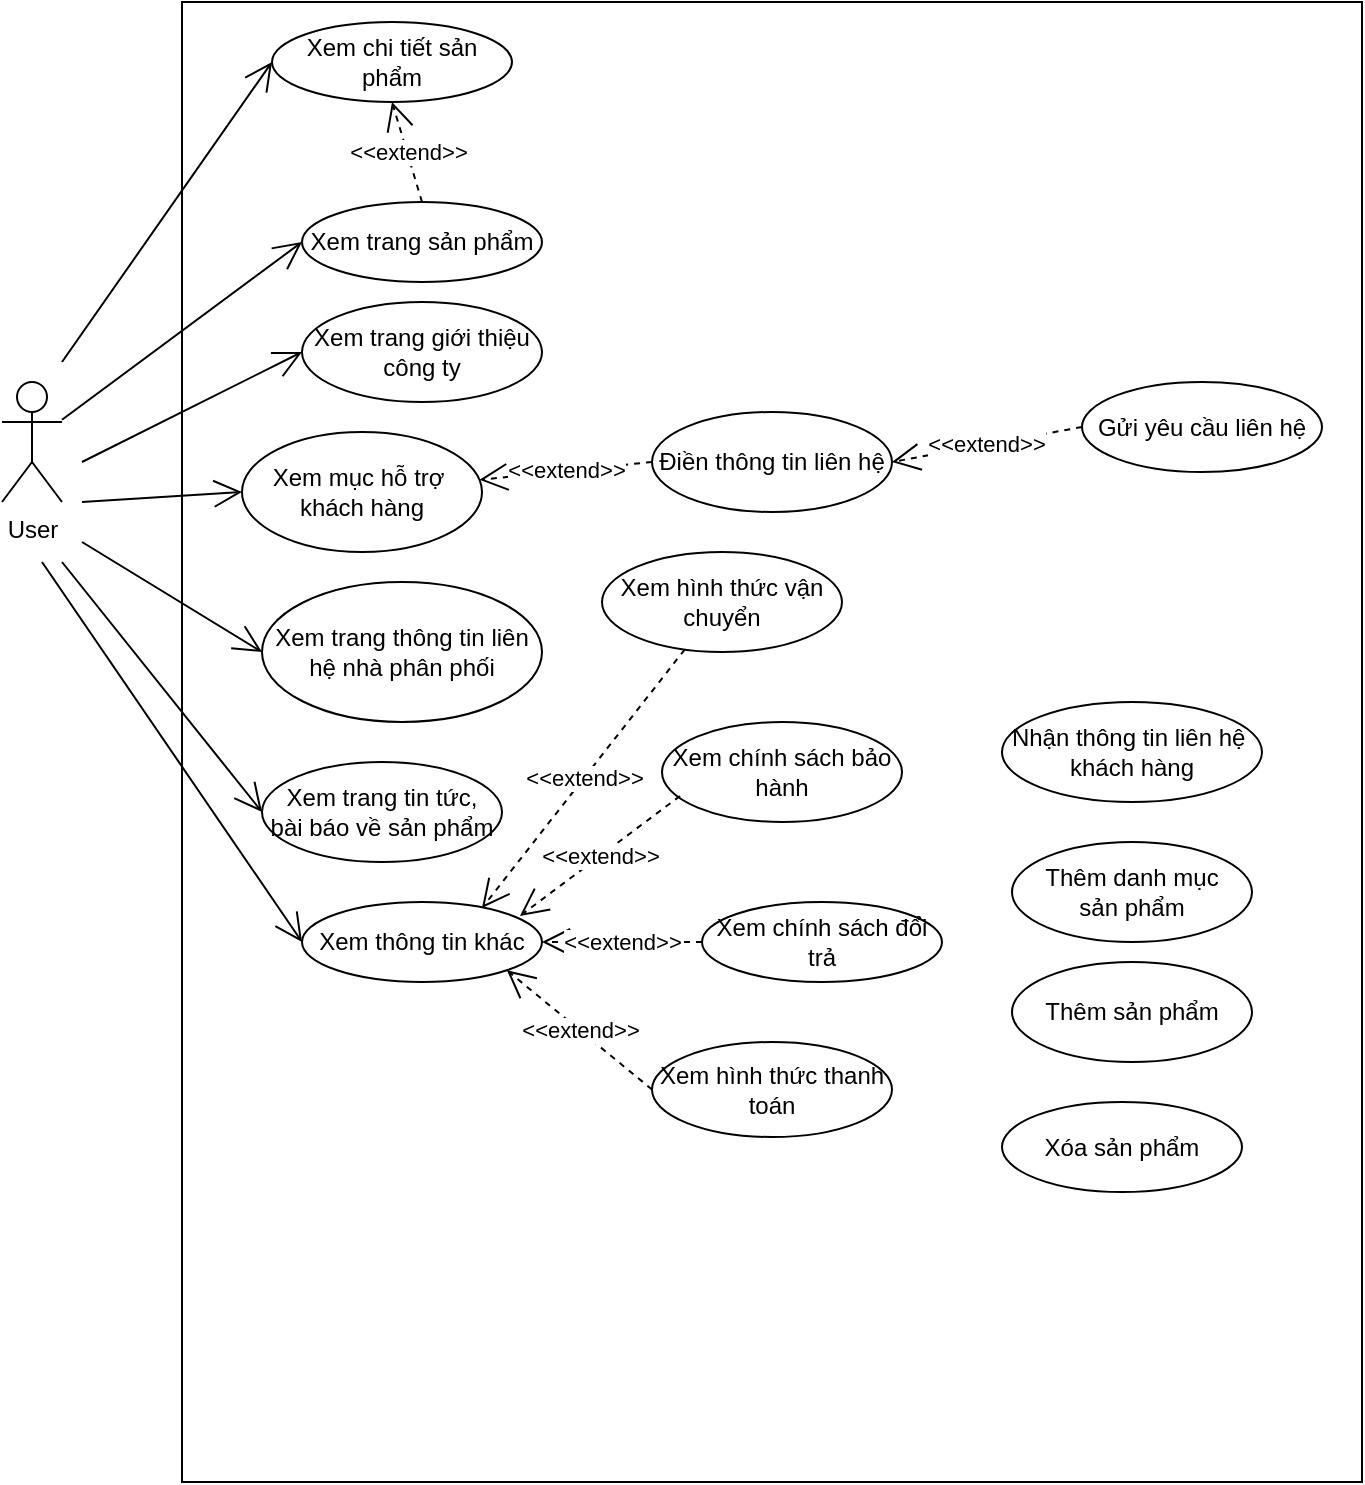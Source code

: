 <mxfile version="13.8.9-1" type="github">
  <diagram id="b3vTMYLCP9W2PtNbt77q" name="Page-1">
    <mxGraphModel dx="1036" dy="462" grid="1" gridSize="10" guides="1" tooltips="1" connect="1" arrows="1" fold="1" page="1" pageScale="1" pageWidth="850" pageHeight="1100" math="0" shadow="0">
      <root>
        <mxCell id="0" />
        <mxCell id="1" parent="0" />
        <mxCell id="oC1xKJbHEb12oKd4C-OS-1" value="User&lt;br&gt;" style="shape=umlActor;verticalLabelPosition=bottom;verticalAlign=top;html=1;outlineConnect=0;" vertex="1" parent="1">
          <mxGeometry x="60" y="230" width="30" height="60" as="geometry" />
        </mxCell>
        <mxCell id="oC1xKJbHEb12oKd4C-OS-2" value="" style="rounded=0;whiteSpace=wrap;html=1;" vertex="1" parent="1">
          <mxGeometry x="150" y="40" width="590" height="740" as="geometry" />
        </mxCell>
        <mxCell id="oC1xKJbHEb12oKd4C-OS-4" value="Xem chi tiết sản phẩm" style="ellipse;whiteSpace=wrap;html=1;" vertex="1" parent="1">
          <mxGeometry x="195" y="50" width="120" height="40" as="geometry" />
        </mxCell>
        <mxCell id="oC1xKJbHEb12oKd4C-OS-5" value="Xem trang sản phẩm" style="ellipse;whiteSpace=wrap;html=1;" vertex="1" parent="1">
          <mxGeometry x="210" y="140" width="120" height="40" as="geometry" />
        </mxCell>
        <mxCell id="oC1xKJbHEb12oKd4C-OS-7" value="Xem trang tin tức, &lt;br&gt;bài báo về sản phẩm" style="ellipse;whiteSpace=wrap;html=1;" vertex="1" parent="1">
          <mxGeometry x="190" y="420" width="120" height="50" as="geometry" />
        </mxCell>
        <mxCell id="oC1xKJbHEb12oKd4C-OS-8" value="Xem trang thông tin liên hệ nhà phân phối" style="ellipse;whiteSpace=wrap;html=1;" vertex="1" parent="1">
          <mxGeometry x="190" y="330" width="140" height="70" as="geometry" />
        </mxCell>
        <mxCell id="oC1xKJbHEb12oKd4C-OS-9" value="Điền thông tin liên hệ" style="ellipse;whiteSpace=wrap;html=1;" vertex="1" parent="1">
          <mxGeometry x="385" y="245" width="120" height="50" as="geometry" />
        </mxCell>
        <mxCell id="oC1xKJbHEb12oKd4C-OS-10" value="Gửi yêu cầu liên hệ" style="ellipse;whiteSpace=wrap;html=1;" vertex="1" parent="1">
          <mxGeometry x="600" y="230" width="120" height="45" as="geometry" />
        </mxCell>
        <mxCell id="oC1xKJbHEb12oKd4C-OS-11" value="Xem mục hỗ trợ&amp;nbsp;&lt;br&gt;khách hàng" style="ellipse;whiteSpace=wrap;html=1;" vertex="1" parent="1">
          <mxGeometry x="180" y="255" width="120" height="60" as="geometry" />
        </mxCell>
        <mxCell id="oC1xKJbHEb12oKd4C-OS-12" value="Xem hình thức thanh toán" style="ellipse;whiteSpace=wrap;html=1;" vertex="1" parent="1">
          <mxGeometry x="385" y="560" width="120" height="47.5" as="geometry" />
        </mxCell>
        <mxCell id="oC1xKJbHEb12oKd4C-OS-13" value="Xem hình thức vận chuyển" style="ellipse;whiteSpace=wrap;html=1;" vertex="1" parent="1">
          <mxGeometry x="360" y="315" width="120" height="50" as="geometry" />
        </mxCell>
        <mxCell id="oC1xKJbHEb12oKd4C-OS-14" value="Xem chính sách bảo hành" style="ellipse;whiteSpace=wrap;html=1;" vertex="1" parent="1">
          <mxGeometry x="390" y="400" width="120" height="50" as="geometry" />
        </mxCell>
        <mxCell id="oC1xKJbHEb12oKd4C-OS-15" value="Xem chính sách đổi trả" style="ellipse;whiteSpace=wrap;html=1;" vertex="1" parent="1">
          <mxGeometry x="410" y="490" width="120" height="40" as="geometry" />
        </mxCell>
        <mxCell id="oC1xKJbHEb12oKd4C-OS-22" value="Thêm sản phẩm" style="ellipse;whiteSpace=wrap;html=1;" vertex="1" parent="1">
          <mxGeometry x="565" y="520" width="120" height="50" as="geometry" />
        </mxCell>
        <mxCell id="oC1xKJbHEb12oKd4C-OS-23" value="Nhận thông tin liên hệ&amp;nbsp;&lt;br&gt;khách hàng" style="ellipse;whiteSpace=wrap;html=1;" vertex="1" parent="1">
          <mxGeometry x="560" y="390" width="130" height="50" as="geometry" />
        </mxCell>
        <mxCell id="oC1xKJbHEb12oKd4C-OS-24" value="Thêm danh mục &lt;br&gt;sản phẩm" style="ellipse;whiteSpace=wrap;html=1;" vertex="1" parent="1">
          <mxGeometry x="565" y="460" width="120" height="50" as="geometry" />
        </mxCell>
        <mxCell id="oC1xKJbHEb12oKd4C-OS-25" value="Xem thông tin khác" style="ellipse;whiteSpace=wrap;html=1;" vertex="1" parent="1">
          <mxGeometry x="210" y="490" width="120" height="40" as="geometry" />
        </mxCell>
        <mxCell id="oC1xKJbHEb12oKd4C-OS-26" value="Xóa sản phẩm" style="ellipse;whiteSpace=wrap;html=1;" vertex="1" parent="1">
          <mxGeometry x="560" y="590" width="120" height="45" as="geometry" />
        </mxCell>
        <mxCell id="oC1xKJbHEb12oKd4C-OS-43" value="&amp;lt;&amp;lt;extend&amp;gt;&amp;gt;" style="endArrow=open;endSize=12;dashed=1;html=1;exitX=0;exitY=0.5;exitDx=0;exitDy=0;" edge="1" parent="1" source="oC1xKJbHEb12oKd4C-OS-9" target="oC1xKJbHEb12oKd4C-OS-11">
          <mxGeometry width="160" relative="1" as="geometry">
            <mxPoint x="160" y="469" as="sourcePoint" />
            <mxPoint x="460" y="450" as="targetPoint" />
          </mxGeometry>
        </mxCell>
        <mxCell id="oC1xKJbHEb12oKd4C-OS-45" value="&amp;lt;&amp;lt;extend&amp;gt;&amp;gt;" style="endArrow=open;endSize=12;dashed=1;html=1;exitX=0;exitY=0.5;exitDx=0;exitDy=0;entryX=1;entryY=0.5;entryDx=0;entryDy=0;" edge="1" parent="1" source="oC1xKJbHEb12oKd4C-OS-10" target="oC1xKJbHEb12oKd4C-OS-9">
          <mxGeometry width="160" relative="1" as="geometry">
            <mxPoint x="400" y="465" as="sourcePoint" />
            <mxPoint x="309.867" y="461.996" as="targetPoint" />
          </mxGeometry>
        </mxCell>
        <mxCell id="oC1xKJbHEb12oKd4C-OS-46" style="edgeStyle=orthogonalEdgeStyle;rounded=0;orthogonalLoop=1;jettySize=auto;html=1;exitX=0.5;exitY=1;exitDx=0;exitDy=0;" edge="1" parent="1" source="oC1xKJbHEb12oKd4C-OS-15" target="oC1xKJbHEb12oKd4C-OS-15">
          <mxGeometry relative="1" as="geometry" />
        </mxCell>
        <mxCell id="oC1xKJbHEb12oKd4C-OS-6" value="Xem trang giới thiệu công ty" style="ellipse;whiteSpace=wrap;html=1;" vertex="1" parent="1">
          <mxGeometry x="210" y="190" width="120" height="50" as="geometry" />
        </mxCell>
        <mxCell id="oC1xKJbHEb12oKd4C-OS-49" value="&amp;lt;&amp;lt;extend&amp;gt;&amp;gt;" style="endArrow=open;endSize=12;dashed=1;html=1;exitX=0.5;exitY=0;exitDx=0;exitDy=0;entryX=0.5;entryY=1;entryDx=0;entryDy=0;" edge="1" parent="1" source="oC1xKJbHEb12oKd4C-OS-5" target="oC1xKJbHEb12oKd4C-OS-4">
          <mxGeometry width="160" relative="1" as="geometry">
            <mxPoint x="560" y="232.5" as="sourcePoint" />
            <mxPoint x="530" y="325" as="targetPoint" />
          </mxGeometry>
        </mxCell>
        <mxCell id="oC1xKJbHEb12oKd4C-OS-50" value="" style="endArrow=open;endFill=1;endSize=12;html=1;entryX=0;entryY=0.5;entryDx=0;entryDy=0;" edge="1" parent="1" target="oC1xKJbHEb12oKd4C-OS-4">
          <mxGeometry width="160" relative="1" as="geometry">
            <mxPoint x="90" y="220" as="sourcePoint" />
            <mxPoint x="220" y="140" as="targetPoint" />
          </mxGeometry>
        </mxCell>
        <mxCell id="oC1xKJbHEb12oKd4C-OS-51" value="" style="endArrow=open;endFill=1;endSize=12;html=1;entryX=0;entryY=0.5;entryDx=0;entryDy=0;" edge="1" parent="1" source="oC1xKJbHEb12oKd4C-OS-1" target="oC1xKJbHEb12oKd4C-OS-5">
          <mxGeometry width="160" relative="1" as="geometry">
            <mxPoint x="100" y="230" as="sourcePoint" />
            <mxPoint x="205" y="80" as="targetPoint" />
          </mxGeometry>
        </mxCell>
        <mxCell id="oC1xKJbHEb12oKd4C-OS-52" value="" style="endArrow=open;endFill=1;endSize=12;html=1;entryX=0;entryY=0.5;entryDx=0;entryDy=0;" edge="1" parent="1" target="oC1xKJbHEb12oKd4C-OS-6">
          <mxGeometry width="160" relative="1" as="geometry">
            <mxPoint x="100" y="270" as="sourcePoint" />
            <mxPoint x="220" y="170" as="targetPoint" />
          </mxGeometry>
        </mxCell>
        <mxCell id="oC1xKJbHEb12oKd4C-OS-53" value="" style="endArrow=open;endFill=1;endSize=12;html=1;entryX=0;entryY=0.5;entryDx=0;entryDy=0;" edge="1" parent="1" target="oC1xKJbHEb12oKd4C-OS-11">
          <mxGeometry width="160" relative="1" as="geometry">
            <mxPoint x="100" y="290" as="sourcePoint" />
            <mxPoint x="220" y="225" as="targetPoint" />
          </mxGeometry>
        </mxCell>
        <mxCell id="oC1xKJbHEb12oKd4C-OS-54" value="" style="endArrow=open;endFill=1;endSize=12;html=1;entryX=0;entryY=0.5;entryDx=0;entryDy=0;" edge="1" parent="1" target="oC1xKJbHEb12oKd4C-OS-8">
          <mxGeometry width="160" relative="1" as="geometry">
            <mxPoint x="100" y="310" as="sourcePoint" />
            <mxPoint x="190" y="295" as="targetPoint" />
          </mxGeometry>
        </mxCell>
        <mxCell id="oC1xKJbHEb12oKd4C-OS-55" value="" style="endArrow=open;endFill=1;endSize=12;html=1;entryX=0;entryY=0.5;entryDx=0;entryDy=0;" edge="1" parent="1" target="oC1xKJbHEb12oKd4C-OS-7">
          <mxGeometry width="160" relative="1" as="geometry">
            <mxPoint x="90" y="320" as="sourcePoint" />
            <mxPoint x="195" y="375" as="targetPoint" />
          </mxGeometry>
        </mxCell>
        <mxCell id="oC1xKJbHEb12oKd4C-OS-56" value="" style="endArrow=open;endFill=1;endSize=12;html=1;entryX=0;entryY=0.5;entryDx=0;entryDy=0;" edge="1" parent="1" target="oC1xKJbHEb12oKd4C-OS-25">
          <mxGeometry width="160" relative="1" as="geometry">
            <mxPoint x="80" y="320" as="sourcePoint" />
            <mxPoint x="200" y="455" as="targetPoint" />
          </mxGeometry>
        </mxCell>
        <mxCell id="oC1xKJbHEb12oKd4C-OS-57" value="&amp;lt;&amp;lt;extend&amp;gt;&amp;gt;" style="endArrow=open;endSize=12;dashed=1;html=1;entryX=0.75;entryY=0.075;entryDx=0;entryDy=0;entryPerimeter=0;" edge="1" parent="1" source="oC1xKJbHEb12oKd4C-OS-13" target="oC1xKJbHEb12oKd4C-OS-25">
          <mxGeometry width="160" relative="1" as="geometry">
            <mxPoint x="420" y="346.25" as="sourcePoint" />
            <mxPoint x="325" y="363.75" as="targetPoint" />
          </mxGeometry>
        </mxCell>
        <mxCell id="oC1xKJbHEb12oKd4C-OS-58" value="&amp;lt;&amp;lt;extend&amp;gt;&amp;gt;" style="endArrow=open;endSize=12;dashed=1;html=1;entryX=0.908;entryY=0.175;entryDx=0;entryDy=0;entryPerimeter=0;exitX=0.075;exitY=0.74;exitDx=0;exitDy=0;exitPerimeter=0;" edge="1" parent="1" source="oC1xKJbHEb12oKd4C-OS-14" target="oC1xKJbHEb12oKd4C-OS-25">
          <mxGeometry width="160" relative="1" as="geometry">
            <mxPoint x="411.362" y="373.763" as="sourcePoint" />
            <mxPoint x="310" y="503" as="targetPoint" />
          </mxGeometry>
        </mxCell>
        <mxCell id="oC1xKJbHEb12oKd4C-OS-59" value="&amp;lt;&amp;lt;extend&amp;gt;&amp;gt;" style="endArrow=open;endSize=12;dashed=1;html=1;exitX=0;exitY=0.5;exitDx=0;exitDy=0;entryX=1;entryY=0.5;entryDx=0;entryDy=0;" edge="1" parent="1" source="oC1xKJbHEb12oKd4C-OS-15" target="oC1xKJbHEb12oKd4C-OS-25">
          <mxGeometry width="160" relative="1" as="geometry">
            <mxPoint x="421.362" y="383.763" as="sourcePoint" />
            <mxPoint x="340" y="513" as="targetPoint" />
          </mxGeometry>
        </mxCell>
        <mxCell id="oC1xKJbHEb12oKd4C-OS-60" value="&amp;lt;&amp;lt;extend&amp;gt;&amp;gt;" style="endArrow=open;endSize=12;dashed=1;html=1;entryX=1;entryY=1;entryDx=0;entryDy=0;exitX=0;exitY=0.5;exitDx=0;exitDy=0;" edge="1" parent="1" source="oC1xKJbHEb12oKd4C-OS-12" target="oC1xKJbHEb12oKd4C-OS-25">
          <mxGeometry width="160" relative="1" as="geometry">
            <mxPoint x="431.362" y="393.763" as="sourcePoint" />
            <mxPoint x="330" y="523" as="targetPoint" />
          </mxGeometry>
        </mxCell>
      </root>
    </mxGraphModel>
  </diagram>
</mxfile>
